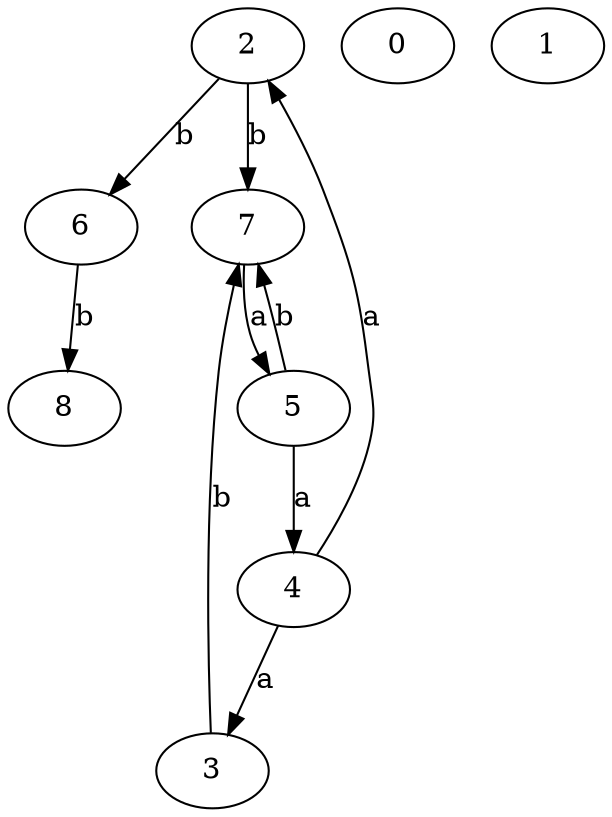 strict digraph  {
2;
3;
4;
5;
6;
7;
8;
0;
1;
2 -> 6  [label=b];
2 -> 7  [label=b];
3 -> 7  [label=b];
4 -> 2  [label=a];
4 -> 3  [label=a];
5 -> 4  [label=a];
5 -> 7  [label=b];
6 -> 8  [label=b];
7 -> 5  [label=a];
}
